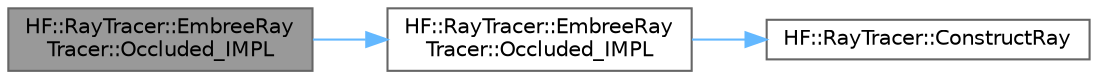 digraph "HF::RayTracer::EmbreeRayTracer::Occluded_IMPL"
{
 // LATEX_PDF_SIZE
  bgcolor="transparent";
  edge [fontname=Helvetica,fontsize=10,labelfontname=Helvetica,labelfontsize=10];
  node [fontname=Helvetica,fontsize=10,shape=box,height=0.2,width=0.4];
  rankdir="LR";
  Node1 [label="HF::RayTracer::EmbreeRay\lTracer::Occluded_IMPL",height=0.2,width=0.4,color="gray40", fillcolor="grey60", style="filled", fontcolor="black",tooltip="Cast an occlusion ray using arrays as input."];
  Node1 -> Node2 [color="steelblue1",style="solid"];
  Node2 [label="HF::RayTracer::EmbreeRay\lTracer::Occluded_IMPL",height=0.2,width=0.4,color="grey40", fillcolor="white", style="filled",URL="$a01411.html#ade19fda460dadd98769b347840bd305a",tooltip="Implementation for fundamental occlusion ray intersection."];
  Node2 -> Node3 [color="steelblue1",style="solid"];
  Node3 [label="HF::RayTracer::ConstructRay",height=0.2,width=0.4,color="grey40", fillcolor="white", style="filled",URL="$a00464.html#a76e5d26b5063f0e5b49b4ba835f1da93",tooltip=" "];
}
